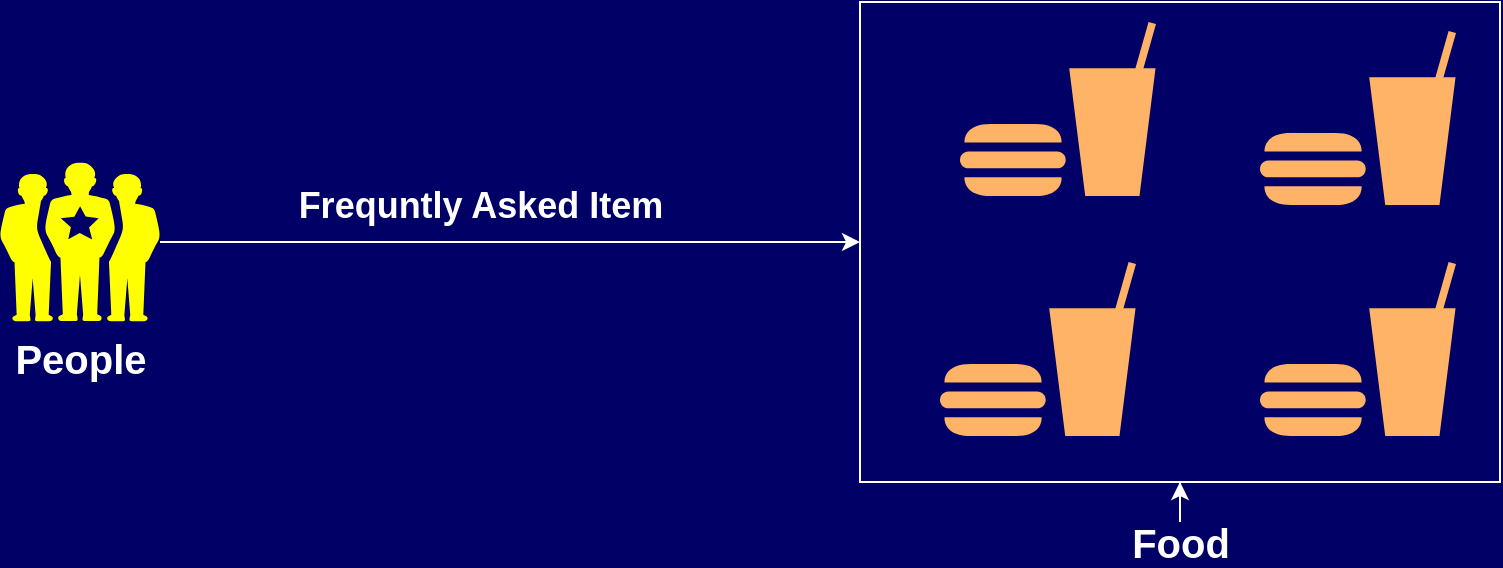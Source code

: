 <mxfile version="13.6.2" type="device"><diagram id="FrYrWF2Lpt6-EFptZyu6" name="Page-1"><mxGraphModel dx="751" dy="496" grid="1" gridSize="10" guides="1" tooltips="1" connect="1" arrows="1" fold="1" page="1" pageScale="1" pageWidth="1169" pageHeight="827" background="#000066" math="0" shadow="0"><root><mxCell id="0"/><mxCell id="1" parent="0"/><mxCell id="2etoW_BR6tUjoIul1fjB-37" value="" style="shape=mxgraph.signs.food.fast_food;html=1;strokeColor=none;verticalLabelPosition=bottom;verticalAlign=top;align=center;labelBackgroundColor=none;fontColor=#66FFFF;fillColor=#FFB366;" vertex="1" parent="1"><mxGeometry x="610" y="250" width="98" height="87" as="geometry"/></mxCell><mxCell id="2etoW_BR6tUjoIul1fjB-41" value="" style="shape=mxgraph.signs.food.fast_food;html=1;strokeColor=none;verticalLabelPosition=bottom;verticalAlign=top;align=center;labelBackgroundColor=none;fontColor=#66FFFF;fillColor=#FFB366;" vertex="1" parent="1"><mxGeometry x="600" y="370" width="98" height="87" as="geometry"/></mxCell><mxCell id="2etoW_BR6tUjoIul1fjB-42" value="" style="shape=mxgraph.signs.food.fast_food;html=1;strokeColor=none;verticalLabelPosition=bottom;verticalAlign=top;align=center;labelBackgroundColor=none;fontColor=#66FFFF;fillColor=#FFB366;" vertex="1" parent="1"><mxGeometry x="760" y="254.5" width="98" height="87" as="geometry"/></mxCell><mxCell id="2etoW_BR6tUjoIul1fjB-43" value="" style="shape=mxgraph.signs.food.fast_food;html=1;strokeColor=none;verticalLabelPosition=bottom;verticalAlign=top;align=center;labelBackgroundColor=none;fontColor=#66FFFF;fillColor=#FFB366;" vertex="1" parent="1"><mxGeometry x="760" y="370" width="98" height="87" as="geometry"/></mxCell><mxCell id="2etoW_BR6tUjoIul1fjB-48" style="edgeStyle=orthogonalEdgeStyle;rounded=0;orthogonalLoop=1;jettySize=auto;html=1;labelBackgroundColor=none;strokeColor=#FFFFFF;fontColor=#66FFFF;" edge="1" parent="1" source="2etoW_BR6tUjoIul1fjB-44" target="2etoW_BR6tUjoIul1fjB-47"><mxGeometry relative="1" as="geometry"/></mxCell><mxCell id="2etoW_BR6tUjoIul1fjB-51" value="&lt;b&gt;&lt;font style=&quot;font-size: 18px&quot; color=&quot;#ffffff&quot;&gt;Frequntly Asked Item&lt;/font&gt;&lt;/b&gt;" style="edgeLabel;html=1;align=center;verticalAlign=middle;resizable=0;points=[];fontColor=#66FFFF;labelBackgroundColor=none;" vertex="1" connectable="0" parent="2etoW_BR6tUjoIul1fjB-48"><mxGeometry x="0.0" y="107" relative="1" as="geometry"><mxPoint x="-14.9" y="88.5" as="offset"/></mxGeometry></mxCell><mxCell id="2etoW_BR6tUjoIul1fjB-44" value="&lt;font color=&quot;#ffffff&quot; size=&quot;1&quot;&gt;&lt;b style=&quot;font-size: 20px&quot;&gt;People&lt;/b&gt;&lt;/font&gt;" style="verticalLabelPosition=bottom;html=1;strokeColor=none;verticalAlign=top;pointerEvents=1;align=center;shape=mxgraph.cisco_safe.people_places_things_icons.icon1;labelBackgroundColor=none;fontColor=#66FFFF;fillColor=#FFFF00;" vertex="1" parent="1"><mxGeometry x="130" y="320.38" width="80" height="79.25" as="geometry"/></mxCell><mxCell id="2etoW_BR6tUjoIul1fjB-47" value="" style="rounded=0;whiteSpace=wrap;html=1;labelBackgroundColor=none;strokeColor=#FFFFFF;fillColor=none;fontColor=#66FFFF;" vertex="1" parent="1"><mxGeometry x="560" y="240" width="320" height="240" as="geometry"/></mxCell><mxCell id="2etoW_BR6tUjoIul1fjB-50" value="" style="edgeStyle=orthogonalEdgeStyle;rounded=0;orthogonalLoop=1;jettySize=auto;html=1;labelBackgroundColor=none;strokeColor=#FFFFFF;fontColor=#66FFFF;" edge="1" parent="1" source="2etoW_BR6tUjoIul1fjB-49" target="2etoW_BR6tUjoIul1fjB-47"><mxGeometry relative="1" as="geometry"/></mxCell><mxCell id="2etoW_BR6tUjoIul1fjB-49" value="&lt;font color=&quot;#ffffff&quot;&gt;&lt;span style=&quot;font-size: 20px&quot;&gt;&lt;b&gt;Food&lt;/b&gt;&lt;/span&gt;&lt;/font&gt;" style="text;html=1;resizable=0;autosize=1;align=center;verticalAlign=middle;points=[];fillColor=none;strokeColor=none;rounded=0;labelBackgroundColor=none;fontColor=#66FFFF;" vertex="1" parent="1"><mxGeometry x="690" y="500" width="60" height="20" as="geometry"/></mxCell></root></mxGraphModel></diagram></mxfile>